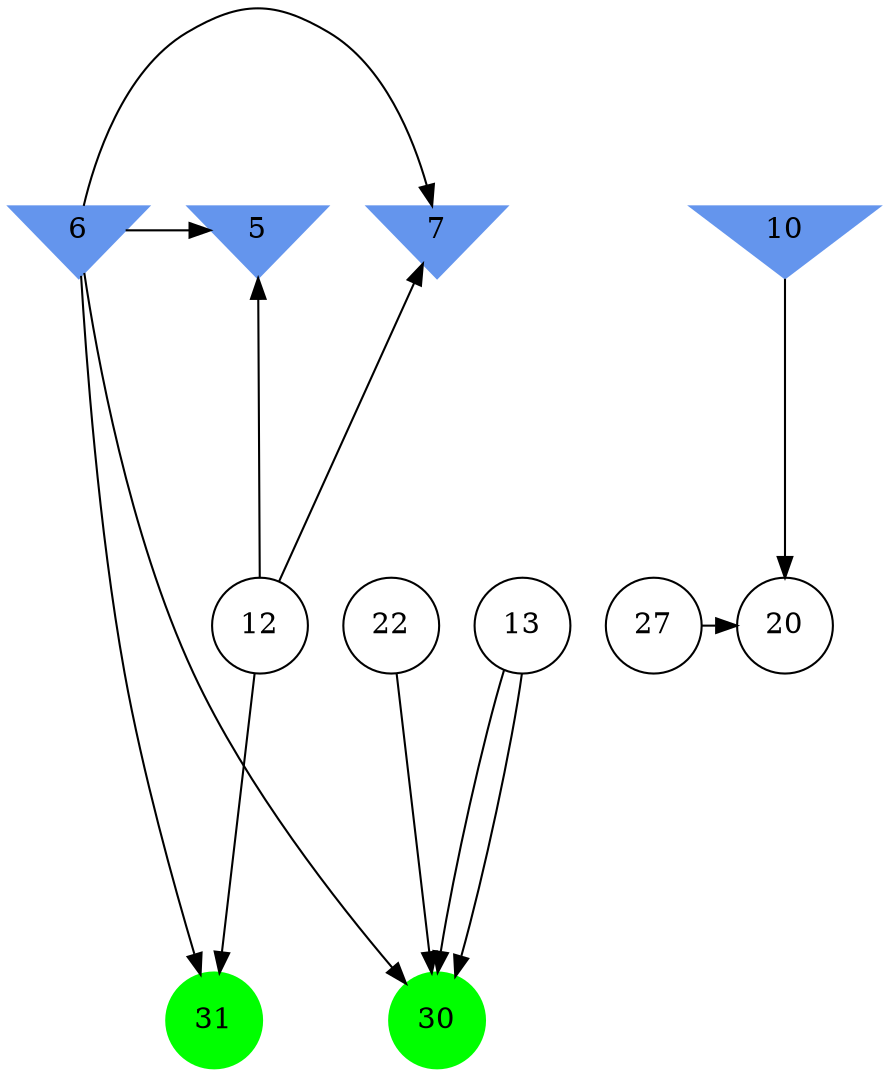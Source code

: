 digraph brain {
	ranksep=2.0;
	5 [shape=invtriangle,style=filled,color=cornflowerblue];
	6 [shape=invtriangle,style=filled,color=cornflowerblue];
	7 [shape=invtriangle,style=filled,color=cornflowerblue];
	10 [shape=invtriangle,style=filled,color=cornflowerblue];
	12 [shape=circle,color=black];
	13 [shape=circle,color=black];
	20 [shape=circle,color=black];
	22 [shape=circle,color=black];
	27 [shape=circle,color=black];
	30 [shape=circle,style=filled,color=green];
	31 [shape=circle,style=filled,color=green];
	13	->	30;
	22	->	30;
	6	->	30;
	13	->	30;
	12	->	7;
	12	->	31;
	12	->	5;
	6	->	7;
	6	->	31;
	6	->	5;
	10	->	20;
	27	->	20;
	{ rank=same; 5; 6; 7; 10; }
	{ rank=same; 12; 13; 20; 22; 27; }
	{ rank=same; 30; 31; }
}
